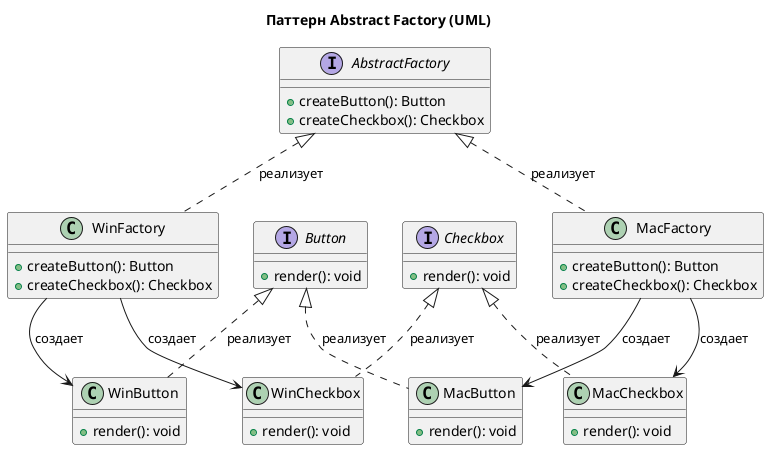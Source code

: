 @startuml AbstractFactoryUML
title Паттерн Abstract Factory (UML)

interface AbstractFactory {
    + createButton(): Button
    + createCheckbox(): Checkbox
}

class WinFactory {
    + createButton(): Button
    + createCheckbox(): Checkbox
}

class MacFactory {
    + createButton(): Button
    + createCheckbox(): Checkbox
}

interface Button {
    + render(): void
}

interface Checkbox {
    + render(): void
}

class WinButton {
    + render(): void
}

class WinCheckbox {
    + render(): void
}

class MacButton {
    + render(): void
}

class MacCheckbox {
    + render(): void
}

AbstractFactory <|.. WinFactory : реализует
AbstractFactory <|.. MacFactory : реализует
Button <|.. WinButton : реализует
Checkbox <|.. WinCheckbox : реализует
Button <|.. MacButton : реализует
Checkbox <|.. MacCheckbox : реализует
WinFactory --> WinButton : создает
WinFactory --> WinCheckbox : создает
MacFactory --> MacButton : создает
MacFactory --> MacCheckbox : создает
@enduml